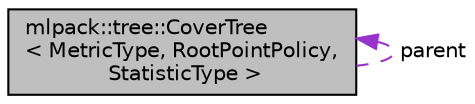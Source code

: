 digraph "mlpack::tree::CoverTree&lt; MetricType, RootPointPolicy, StatisticType &gt;"
{
  edge [fontname="Helvetica",fontsize="10",labelfontname="Helvetica",labelfontsize="10"];
  node [fontname="Helvetica",fontsize="10",shape=record];
  Node1 [label="mlpack::tree::CoverTree\l\< MetricType, RootPointPolicy,\l StatisticType \>",height=0.2,width=0.4,color="black", fillcolor="grey75", style="filled" fontcolor="black"];
  Node1 -> Node1 [dir="back",color="darkorchid3",fontsize="10",style="dashed",label=" parent" ];
}
